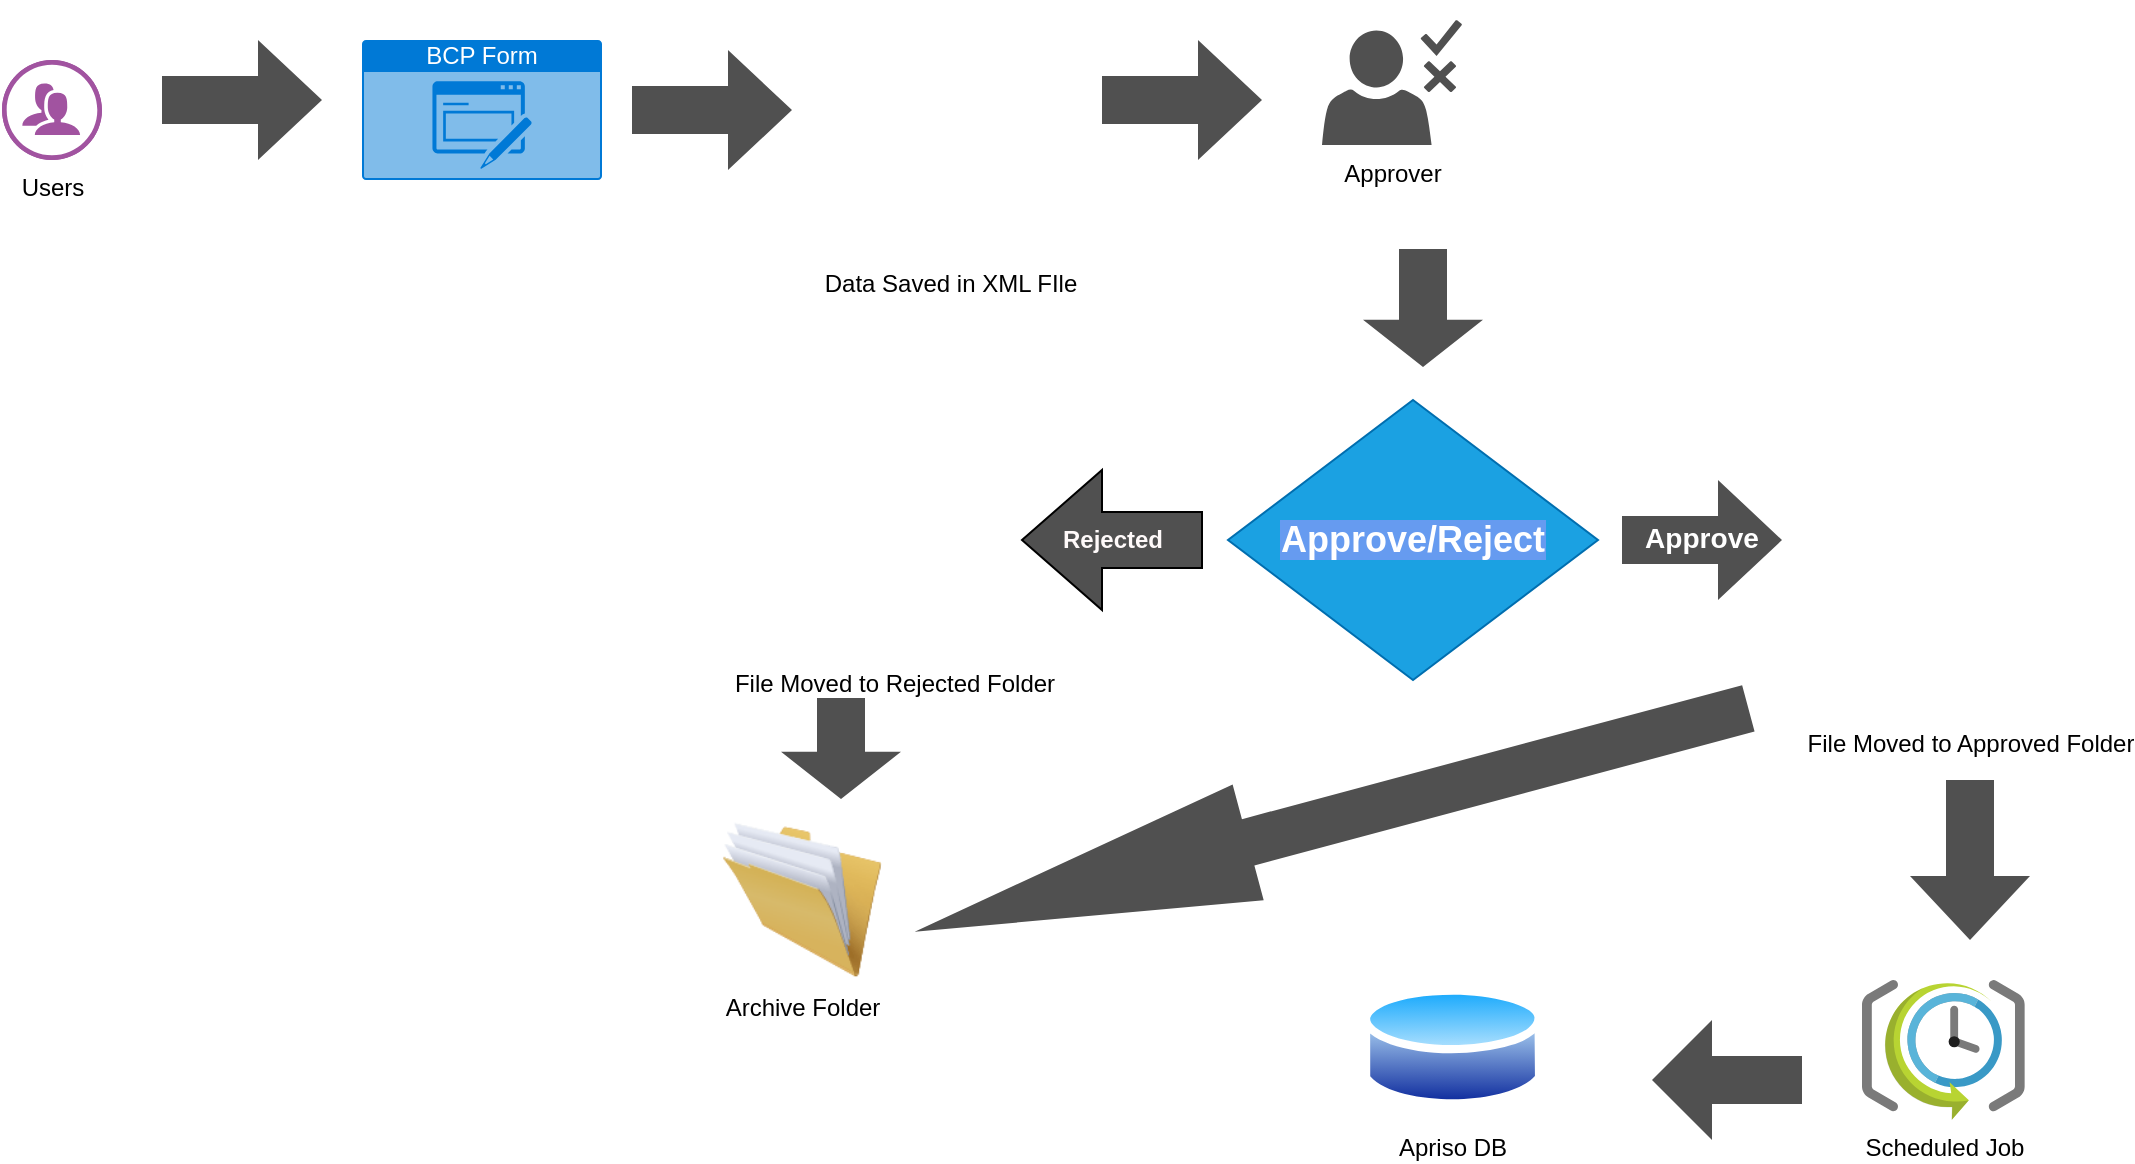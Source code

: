 <mxfile version="26.0.10" pages="2">
  <diagram name="Page-1" id="nBhH25VhKMmMvL3l0HT1">
    <mxGraphModel dx="1426" dy="781" grid="1" gridSize="10" guides="1" tooltips="1" connect="1" arrows="1" fold="1" page="1" pageScale="1" pageWidth="1169" pageHeight="827" math="0" shadow="0">
      <root>
        <mxCell id="0" />
        <mxCell id="1" parent="0" />
        <mxCell id="TdxjPuL3g79mjsh6RT93-1" value="Users" style="verticalLabelPosition=bottom;sketch=0;html=1;fillColor=#A153A0;strokeColor=#ffffff;verticalAlign=top;align=center;points=[[0,0.5,0],[0.125,0.25,0],[0.25,0,0],[0.5,0,0],[0.75,0,0],[0.875,0.25,0],[1,0.5,0],[0.875,0.75,0],[0.75,1,0],[0.5,1,0],[0.125,0.75,0]];pointerEvents=1;shape=mxgraph.cisco_safe.compositeIcon;bgIcon=ellipse;resIcon=mxgraph.cisco_safe.design.users;" vertex="1" parent="1">
          <mxGeometry x="60" y="160" width="50" height="50" as="geometry" />
        </mxCell>
        <mxCell id="TdxjPuL3g79mjsh6RT93-2" value="BCP Form" style="html=1;whiteSpace=wrap;strokeColor=none;fillColor=#0079D6;labelPosition=center;verticalLabelPosition=middle;verticalAlign=top;align=center;fontSize=12;outlineConnect=0;spacingTop=-6;fontColor=#FFFFFF;sketch=0;shape=mxgraph.sitemap.form;" vertex="1" parent="1">
          <mxGeometry x="240" y="150" width="120" height="70" as="geometry" />
        </mxCell>
        <mxCell id="TdxjPuL3g79mjsh6RT93-4" value="Approver" style="sketch=0;pointerEvents=1;shadow=0;dashed=0;html=1;strokeColor=none;fillColor=#505050;labelPosition=center;verticalLabelPosition=bottom;verticalAlign=top;outlineConnect=0;align=center;shape=mxgraph.office.users.approver;" vertex="1" parent="1">
          <mxGeometry x="720" y="140" width="70" height="62.5" as="geometry" />
        </mxCell>
        <mxCell id="TdxjPuL3g79mjsh6RT93-7" value="" style="shape=singleArrow;whiteSpace=wrap;html=1;arrowWidth=0.4;arrowSize=0.4;verticalAlign=top;fillColor=#505050;strokeColor=none;sketch=0;pointerEvents=1;shadow=0;dashed=0;rotation=90;" vertex="1" parent="1">
          <mxGeometry x="450" y="470" width="59" height="60" as="geometry" />
        </mxCell>
        <mxCell id="TdxjPuL3g79mjsh6RT93-9" value="" style="shape=singleArrow;whiteSpace=wrap;html=1;arrowWidth=0.4;arrowSize=0.4;verticalAlign=top;fillColor=#505050;strokeColor=none;sketch=0;pointerEvents=1;shadow=0;dashed=0;" vertex="1" parent="1">
          <mxGeometry x="375" y="155" width="80" height="60" as="geometry" />
        </mxCell>
        <mxCell id="TdxjPuL3g79mjsh6RT93-10" value="" style="shape=singleArrow;whiteSpace=wrap;html=1;arrowWidth=0.4;arrowSize=0.4;verticalAlign=top;fillColor=#505050;strokeColor=none;sketch=0;pointerEvents=1;shadow=0;dashed=0;" vertex="1" parent="1">
          <mxGeometry x="140" y="150" width="80" height="60" as="geometry" />
        </mxCell>
        <mxCell id="TdxjPuL3g79mjsh6RT93-13" value="&lt;h3&gt;&lt;font style=&quot;color: rgb(255, 255, 255);&quot;&gt;Approve&lt;/font&gt;&lt;/h3&gt;" style="shape=singleArrow;whiteSpace=wrap;html=1;arrowWidth=0.4;arrowSize=0.4;verticalAlign=top;fillColor=#505050;strokeColor=none;sketch=0;pointerEvents=1;shadow=0;dashed=0;" vertex="1" parent="1">
          <mxGeometry x="870" y="370" width="80" height="60" as="geometry" />
        </mxCell>
        <mxCell id="TdxjPuL3g79mjsh6RT93-14" value="Scheduled Job" style="image;sketch=0;aspect=fixed;html=1;points=[];align=center;fontSize=12;image=img/lib/mscae/SchedulerJobCollection.svg;" vertex="1" parent="1">
          <mxGeometry x="990" y="620" width="81.4" height="70" as="geometry" />
        </mxCell>
        <mxCell id="TdxjPuL3g79mjsh6RT93-17" value="" style="shape=singleArrow;whiteSpace=wrap;html=1;arrowWidth=0.4;arrowSize=0.4;verticalAlign=top;fillColor=#505050;strokeColor=none;sketch=0;pointerEvents=1;shadow=0;dashed=0;rotation=90;" vertex="1" parent="1">
          <mxGeometry x="1004" y="530" width="80" height="60" as="geometry" />
        </mxCell>
        <mxCell id="TdxjPuL3g79mjsh6RT93-18" value="Apriso DB" style="image;aspect=fixed;perimeter=ellipsePerimeter;html=1;align=center;shadow=0;dashed=0;spacingTop=3;image=img/lib/active_directory/database.svg;" vertex="1" parent="1">
          <mxGeometry x="740" y="620" width="90.54" height="67" as="geometry" />
        </mxCell>
        <mxCell id="p6sxfPXKa_m8IWls4KXt-1" value="Data Saved in XML FIle" style="shape=image;html=1;verticalAlign=top;verticalLabelPosition=bottom;labelBackgroundColor=#ffffff;imageAspect=0;aspect=fixed;image=https://cdn1.iconfinder.com/data/icons/bootstrap-vol-3/16/filetype-xml-128.png" vertex="1" parent="1">
          <mxGeometry x="470" y="130" width="128" height="128" as="geometry" />
        </mxCell>
        <mxCell id="p6sxfPXKa_m8IWls4KXt-2" value="" style="shape=singleArrow;whiteSpace=wrap;html=1;arrowWidth=0.4;arrowSize=0.4;verticalAlign=top;fillColor=#505050;strokeColor=none;sketch=0;pointerEvents=1;shadow=0;dashed=0;" vertex="1" parent="1">
          <mxGeometry x="610" y="150" width="80" height="60" as="geometry" />
        </mxCell>
        <mxCell id="p6sxfPXKa_m8IWls4KXt-4" value="File Moved to Approved Folder" style="shape=image;html=1;verticalAlign=top;verticalLabelPosition=bottom;labelBackgroundColor=#ffffff;imageAspect=0;aspect=fixed;image=https://cdn1.iconfinder.com/data/icons/bootstrap-vol-3/16/filetype-xml-128.png" vertex="1" parent="1">
          <mxGeometry x="980" y="360" width="128" height="128" as="geometry" />
        </mxCell>
        <mxCell id="p6sxfPXKa_m8IWls4KXt-5" value="&lt;h2&gt;&lt;b style=&quot;background-color: light-dark(rgb(102, 155, 240), rgb(255, 255, 255));&quot;&gt;Approve/Reject&lt;/b&gt;&lt;/h2&gt;" style="rhombus;whiteSpace=wrap;html=1;fillColor=#1ba1e2;fontColor=#ffffff;strokeColor=#006EAF;" vertex="1" parent="1">
          <mxGeometry x="673" y="330" width="185" height="140" as="geometry" />
        </mxCell>
        <mxCell id="p6sxfPXKa_m8IWls4KXt-11" value="File Moved to Rejected Folder" style="shape=image;html=1;verticalAlign=top;verticalLabelPosition=bottom;labelBackgroundColor=#ffffff;imageAspect=0;aspect=fixed;image=https://cdn1.iconfinder.com/data/icons/bootstrap-vol-3/16/filetype-xml-128.png" vertex="1" parent="1">
          <mxGeometry x="442" y="330" width="128" height="128" as="geometry" />
        </mxCell>
        <mxCell id="p6sxfPXKa_m8IWls4KXt-13" value="" style="shape=singleArrow;whiteSpace=wrap;html=1;arrowWidth=0.4;arrowSize=0.4;verticalAlign=top;fillColor=#505050;strokeColor=none;sketch=0;pointerEvents=1;shadow=0;dashed=0;rotation=-180;" vertex="1" parent="1">
          <mxGeometry x="885" y="640" width="75" height="60" as="geometry" />
        </mxCell>
        <mxCell id="p6sxfPXKa_m8IWls4KXt-14" value="&lt;font style=&quot;color: light-dark(rgb(255, 250, 250), rgb(237, 237, 237));&quot;&gt;Rejected&lt;/font&gt;" style="html=1;shadow=0;dashed=0;align=center;verticalAlign=middle;shape=mxgraph.arrows2.arrow;dy=0.6;dx=40;flipH=1;notch=0;fillColor=#505050;fontStyle=1" vertex="1" parent="1">
          <mxGeometry x="570" y="365" width="90" height="70" as="geometry" />
        </mxCell>
        <mxCell id="p6sxfPXKa_m8IWls4KXt-15" value="Archive Folder" style="image;html=1;image=img/lib/clip_art/general/Full_Folder_128x128.png" vertex="1" parent="1">
          <mxGeometry x="420" y="540" width="80" height="80" as="geometry" />
        </mxCell>
        <mxCell id="p6sxfPXKa_m8IWls4KXt-16" value="" style="shape=singleArrow;whiteSpace=wrap;html=1;arrowWidth=0.4;arrowSize=0.4;verticalAlign=top;fillColor=#505050;strokeColor=none;sketch=0;pointerEvents=1;shadow=0;dashed=0;rotation=90;" vertex="1" parent="1">
          <mxGeometry x="741" y="254" width="59" height="60" as="geometry" />
        </mxCell>
        <mxCell id="p6sxfPXKa_m8IWls4KXt-17" value="" style="shape=singleArrow;whiteSpace=wrap;html=1;arrowWidth=0.4;arrowSize=0.4;verticalAlign=top;fillColor=#505050;strokeColor=none;sketch=0;pointerEvents=1;shadow=0;dashed=0;rotation=-195;" vertex="1" parent="1">
          <mxGeometry x="509" y="510.0" width="431.53" height="60" as="geometry" />
        </mxCell>
      </root>
    </mxGraphModel>
  </diagram>
  <diagram id="7qwtJV8fNxw4Bqfkz8SE" name="Page-2">
    <mxGraphModel dx="1426" dy="781" grid="1" gridSize="10" guides="1" tooltips="1" connect="1" arrows="1" fold="1" page="1" pageScale="1" pageWidth="1169" pageHeight="827" math="0" shadow="0">
      <root>
        <mxCell id="0" />
        <mxCell id="1" parent="0" />
      </root>
    </mxGraphModel>
  </diagram>
</mxfile>
